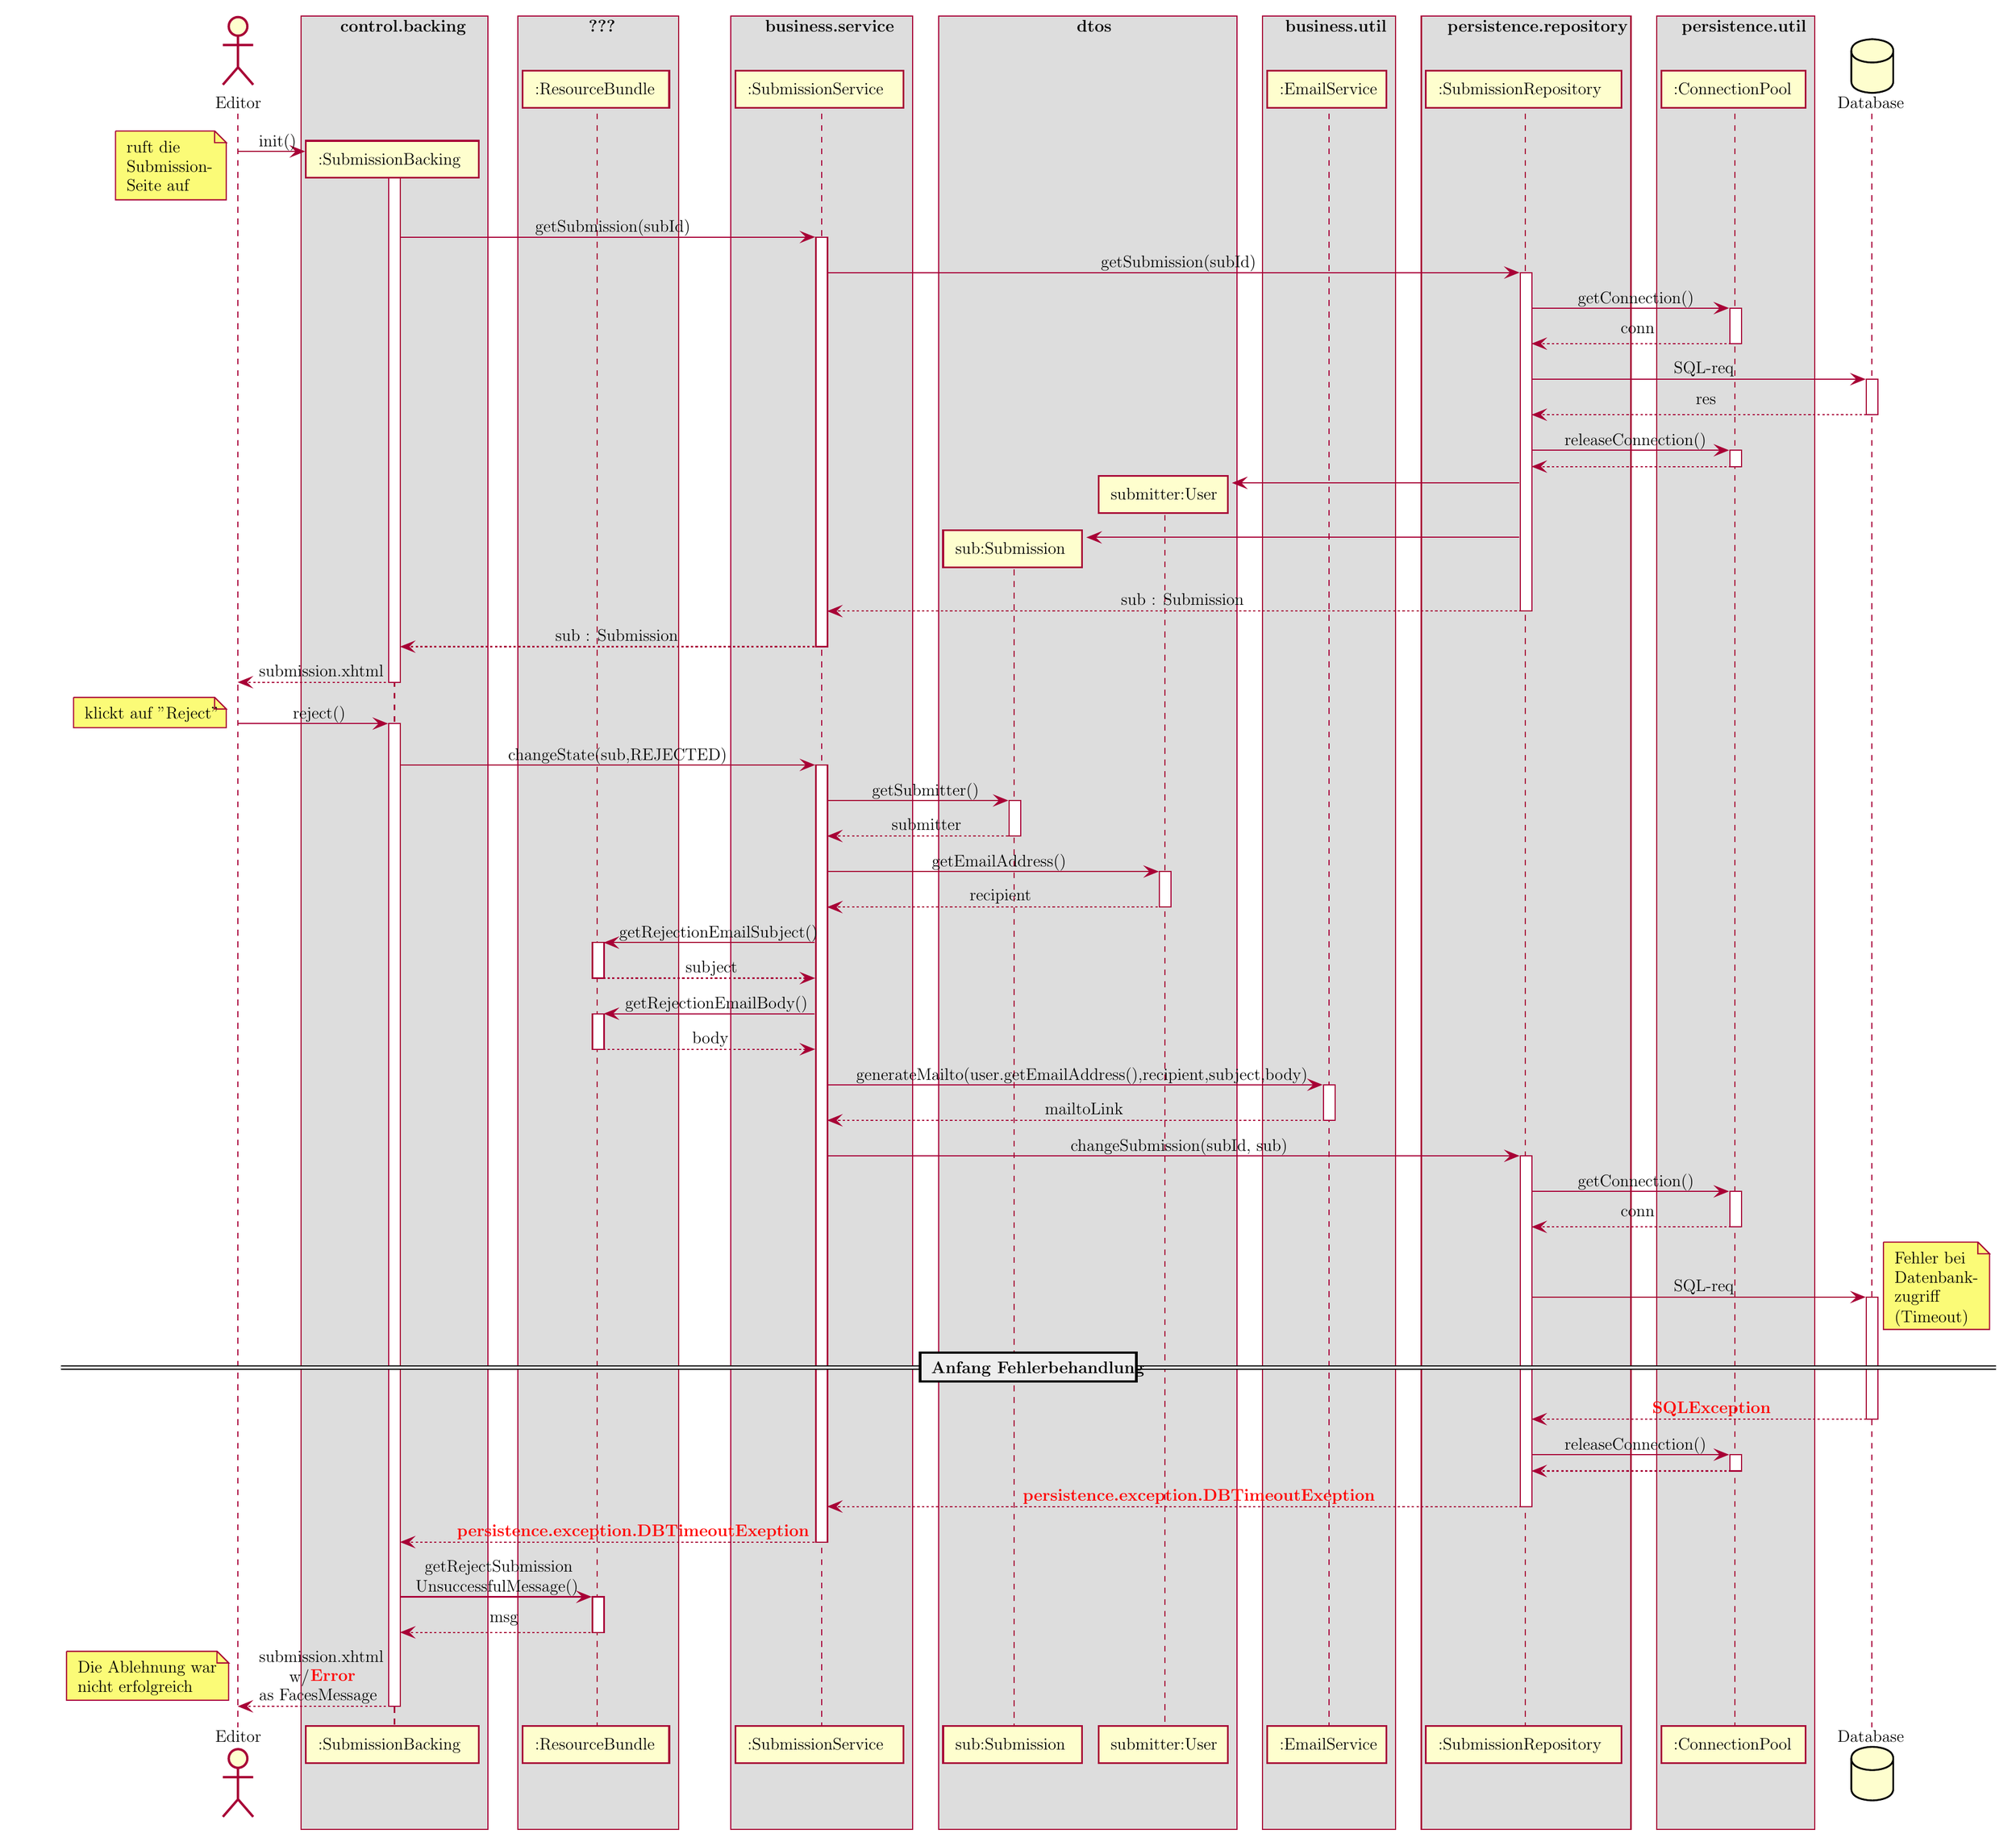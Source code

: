 % generated by Plantuml 1.202.11      
\definecolor{plantucolor0000}{RGB}{221,221,221}
\definecolor{plantucolor0001}{RGB}{168,0,54}
\definecolor{plantucolor0002}{RGB}{0,0,0}
\definecolor{plantucolor0003}{RGB}{255,255,255}
\definecolor{plantucolor0004}{RGB}{254,254,206}
\definecolor{plantucolor0005}{RGB}{251,251,119}
\definecolor{plantucolor0006}{RGB}{238,238,238}
\definecolor{plantucolor0007}{RGB}{255,0,0}
\scalebox{0.76}{
\begin{tikzpicture}[yscale=-1
,font=\Large
,pstyle0/.style={color=plantucolor0001,fill=plantucolor0000,line width=1.0pt}
,pstyle1/.style={color=plantucolor0001,fill=white,line width=1.0pt}
,pstyle2/.style={color=plantucolor0001,line width=1.0pt,dash pattern=on 5.0pt off 5.0pt}
,pstyle3/.style={color=plantucolor0001,fill=plantucolor0004,line width=2.0pt}
,pstyle4/.style={color=plantucolor0001,line width=2.0pt}
,pstyle5/.style={color=plantucolor0001,fill=plantucolor0004,line width=1.5pt}
,pstyle6/.style={color=black,fill=plantucolor0004,line width=1.5pt}
,pstyle7/.style={color=black,line width=1.5pt}
,pstyle8/.style={color=plantucolor0001,fill=plantucolor0001,line width=1.0pt}
,pstyle9/.style={color=plantucolor0001,line width=1.0pt}
,pstyle10/.style={color=plantucolor0001,fill=plantucolor0005,line width=1.0pt}
,pstyle11/.style={color=plantucolor0001,line width=1.0pt,dash pattern=on 2.0pt off 2.0pt}
,pstyle13/.style={color=black,line width=1.0pt}
]
\draw[pstyle0] (206.197pt,6pt) rectangle (366.381pt,1561.561pt);
\node at (236.317pt,6pt)[below right,color=black]{\textbf{control.backing}};
\draw[pstyle0] (392.125pt,6pt) rectangle (529.776pt,1561.561pt);
\node at (449.208pt,6pt)[below right,color=black]{\textbf{???}};
\draw[pstyle0] (574.416pt,6pt) rectangle (730.671pt,1561.561pt);
\node at (600.544pt,6pt)[below right,color=black]{\textbf{business.service}};
\draw[pstyle0] (752.671pt,6pt) rectangle (1008.701pt,1561.561pt);
\node at (867.85pt,6pt)[below right,color=black]{\textbf{dtos}};
\draw[pstyle0] (1030.701pt,6pt) rectangle (1144.743pt,1561.561pt);
\node at (1046.579pt,6pt)[below right,color=black]{\textbf{business.util}};
\draw[pstyle0] (1166.743pt,6pt) rectangle (1346.458pt,1561.561pt);
\node at (1185.696pt,6pt)[below right,color=black]{\textbf{persistence.repository}};
\draw[pstyle0] (1368.458pt,6pt) rectangle (1504.075pt,1561.561pt);
\node at (1386.49pt,6pt)[below right,color=black]{\textbf{persistence.util}};
\draw[pstyle1] (281.289pt,132.225pt) rectangle (291.289pt,577.459pt);
\draw[pstyle1] (281.289pt,612.938pt) rectangle (291.289pt,1455.814pt);
\draw[pstyle1] (455.951pt,800.809pt) rectangle (465.951pt,831.287pt);
\draw[pstyle1] (455.951pt,861.766pt) rectangle (465.951pt,892.244pt);
\draw[pstyle1] (455.951pt,1361.9pt) rectangle (465.951pt,1392.379pt);
\draw[pstyle1] (647.544pt,195.66pt) rectangle (657.544pt,546.981pt);
\draw[pstyle1] (647.544pt,648.416pt) rectangle (657.544pt,1314.943pt);
\draw[pstyle1] (813.266pt,678.894pt) rectangle (823.266pt,709.373pt);
\draw[pstyle1] (942.281pt,739.852pt) rectangle (952.281pt,770.33pt);
\draw[pstyle1] (1082.722pt,922.723pt) rectangle (1092.722pt,953.201pt);
\draw[pstyle1] (1251.6pt,226.139pt) rectangle (1261.6pt,516.502pt);
\draw[pstyle1] (1251.6pt,983.68pt) rectangle (1261.6pt,1284.465pt);
\draw[pstyle1] (1431.266pt,256.617pt) rectangle (1441.266pt,287.096pt);
\draw[pstyle1] (1431.266pt,378.531pt) rectangle (1441.266pt,392.531pt);
\draw[pstyle1] (1431.266pt,1014.158pt) rectangle (1441.266pt,1044.637pt);
\draw[pstyle1] (1431.266pt,1239.986pt) rectangle (1441.266pt,1253.986pt);
\draw[pstyle1] (1548.44pt,317.574pt) rectangle (1558.44pt,348.053pt);
\draw[pstyle1] (1548.44pt,1104.833pt) rectangle (1558.44pt,1209.508pt);
\draw[pstyle2] (152pt,89.746pt) -- (152pt,1473.814pt);
\draw[pstyle2] (286.197pt,146.464pt) -- (286.197pt,1473.814pt);
\draw[pstyle2] (460.125pt,89.746pt) -- (460.125pt,1473.814pt);
\draw[pstyle2] (652.416pt,89.746pt) -- (652.416pt,1473.814pt);
\draw[pstyle2] (817.671pt,480.65pt) -- (817.671pt,1473.814pt);
\draw[pstyle2] (946.862pt,433.904pt) -- (946.862pt,1473.814pt);
\draw[pstyle2] (1087.701pt,89.746pt) -- (1087.701pt,1473.814pt);
\draw[pstyle2] (1255.743pt,89.746pt) -- (1255.743pt,1473.814pt);
\draw[pstyle2] (1435.458pt,89.746pt) -- (1435.458pt,1473.814pt);
\draw[pstyle2] (1553.075pt,89.746pt) -- (1553.075pt,1473.814pt);
\node at (129pt,72pt)[below right,color=black]{Editor};
\draw[pstyle3] (152.047pt,15pt) ellipse (8pt and 8pt);
\draw[pstyle4] (152.047pt,23pt) -- (152.047pt,50pt)(139.047pt,31pt) -- (165.047pt,31pt)(152.047pt,50pt) -- (139.047pt,65pt)(152.047pt,50pt) -- (165.047pt,65pt);
\node at (129pt,1472.814pt)[below right,color=black]{Editor};
\draw[pstyle3] (152.047pt,1500.561pt) ellipse (8pt and 8pt);
\draw[pstyle4] (152.047pt,1508.561pt) -- (152.047pt,1535.561pt)(139.047pt,1516.561pt) -- (165.047pt,1516.561pt)(152.047pt,1535.561pt) -- (139.047pt,1550.561pt)(152.047pt,1535.561pt) -- (165.047pt,1550.561pt);
\draw[pstyle5] (210.197pt,1472.814pt) rectangle (358.381pt,1504.561pt);
\node at (217.197pt,1479.814pt)[below right,color=black]{:SubmissionBacking};
\draw[pstyle5] (396.125pt,53pt) rectangle (521.776pt,84.746pt);
\node at (403.125pt,60pt)[below right,color=black]{:ResourceBundle};
\draw[pstyle5] (396.125pt,1472.814pt) rectangle (521.776pt,1504.561pt);
\node at (403.125pt,1479.814pt)[below right,color=black]{:ResourceBundle};
\draw[pstyle5] (578.416pt,53pt) rectangle (722.671pt,84.746pt);
\node at (585.416pt,60pt)[below right,color=black]{:SubmissionService};
\draw[pstyle5] (578.416pt,1472.814pt) rectangle (722.671pt,1504.561pt);
\node at (585.416pt,1479.814pt)[below right,color=black]{:SubmissionService};
\draw[pstyle5] (756.671pt,1472.814pt) rectangle (875.862pt,1504.561pt);
\node at (763.671pt,1479.814pt)[below right,color=black]{sub:Submission};
\draw[pstyle5] (889.862pt,1472.814pt) rectangle (1000.701pt,1504.561pt);
\node at (896.862pt,1479.814pt)[below right,color=black]{submitter:User};
\draw[pstyle5] (1034.701pt,53pt) rectangle (1136.743pt,84.746pt);
\node at (1041.701pt,60pt)[below right,color=black]{:EmailService};
\draw[pstyle5] (1034.701pt,1472.814pt) rectangle (1136.743pt,1504.561pt);
\node at (1041.701pt,1479.814pt)[below right,color=black]{:EmailService};
\draw[pstyle5] (1170.743pt,53pt) rectangle (1338.458pt,84.746pt);
\node at (1177.743pt,60pt)[below right,color=black]{:SubmissionRepository};
\draw[pstyle5] (1170.743pt,1472.814pt) rectangle (1338.458pt,1504.561pt);
\node at (1177.743pt,1479.814pt)[below right,color=black]{:SubmissionRepository};
\draw[pstyle5] (1372.458pt,53pt) rectangle (1496.075pt,84.746pt);
\node at (1379.458pt,60pt)[below right,color=black]{:ConnectionPool};
\draw[pstyle5] (1372.458pt,1472.814pt) rectangle (1496.075pt,1504.561pt);
\node at (1379.458pt,1479.814pt)[below right,color=black]{:ConnectionPool};
\node at (1520.075pt,72pt)[below right,color=black]{Database};
\draw[pstyle6] (1535.44pt,36pt) ..controls (1535.44pt,26pt) and (1553.44pt,26pt) .. (1553.44pt,26pt) ..controls (1553.44pt,26pt) and (1571.44pt,26pt) .. (1571.44pt,36pt) -- (1571.44pt,62pt) ..controls (1571.44pt,72pt) and (1553.44pt,72pt) .. (1553.44pt,72pt) ..controls (1553.44pt,72pt) and (1535.44pt,72pt) .. (1535.44pt,62pt) -- (1535.44pt,36pt);
\draw[pstyle7] (1535.44pt,36pt) ..controls (1535.44pt,46pt) and (1553.44pt,46pt) .. (1553.44pt,46pt) ..controls (1553.44pt,46pt) and (1571.44pt,46pt) .. (1571.44pt,36pt);
\node at (1520.075pt,1472.814pt)[below right,color=black]{Database};
\draw[pstyle6] (1535.44pt,1500.561pt) ..controls (1535.44pt,1490.561pt) and (1553.44pt,1490.561pt) .. (1553.44pt,1490.561pt) ..controls (1553.44pt,1490.561pt) and (1571.44pt,1490.561pt) .. (1571.44pt,1500.561pt) -- (1571.44pt,1526.561pt) ..controls (1571.44pt,1536.561pt) and (1553.44pt,1536.561pt) .. (1553.44pt,1536.561pt) ..controls (1553.44pt,1536.561pt) and (1535.44pt,1536.561pt) .. (1535.44pt,1526.561pt) -- (1535.44pt,1500.561pt);
\draw[pstyle7] (1535.44pt,1500.561pt) ..controls (1535.44pt,1510.561pt) and (1553.44pt,1510.561pt) .. (1553.44pt,1510.561pt) ..controls (1553.44pt,1510.561pt) and (1571.44pt,1510.561pt) .. (1571.44pt,1500.561pt);
\draw[pstyle1] (281.289pt,132.225pt) rectangle (291.289pt,577.459pt);
\draw[pstyle1] (281.289pt,612.938pt) rectangle (291.289pt,1455.814pt);
\draw[pstyle1] (455.951pt,800.809pt) rectangle (465.951pt,831.287pt);
\draw[pstyle1] (455.951pt,861.766pt) rectangle (465.951pt,892.244pt);
\draw[pstyle1] (455.951pt,1361.9pt) rectangle (465.951pt,1392.379pt);
\draw[pstyle1] (647.544pt,195.66pt) rectangle (657.544pt,546.981pt);
\draw[pstyle1] (647.544pt,648.416pt) rectangle (657.544pt,1314.943pt);
\draw[pstyle1] (813.266pt,678.894pt) rectangle (823.266pt,709.373pt);
\draw[pstyle1] (942.281pt,739.852pt) rectangle (952.281pt,770.33pt);
\draw[pstyle1] (1082.722pt,922.723pt) rectangle (1092.722pt,953.201pt);
\draw[pstyle1] (1251.6pt,226.139pt) rectangle (1261.6pt,516.502pt);
\draw[pstyle1] (1251.6pt,983.68pt) rectangle (1261.6pt,1284.465pt);
\draw[pstyle1] (1431.266pt,256.617pt) rectangle (1441.266pt,287.096pt);
\draw[pstyle1] (1431.266pt,378.531pt) rectangle (1441.266pt,392.531pt);
\draw[pstyle1] (1431.266pt,1014.158pt) rectangle (1441.266pt,1044.637pt);
\draw[pstyle1] (1431.266pt,1239.986pt) rectangle (1441.266pt,1253.986pt);
\draw[pstyle1] (1548.44pt,317.574pt) rectangle (1558.44pt,348.053pt);
\draw[pstyle1] (1548.44pt,1104.833pt) rectangle (1558.44pt,1209.508pt);
\draw[pstyle8] (198.197pt,118.225pt) -- (208.197pt,122.225pt) -- (198.197pt,126.225pt) -- (202.197pt,122.225pt) -- cycle;
\draw[pstyle9] (152.047pt,122.225pt) -- (204.197pt,122.225pt);
\node at (166.362pt,103.746pt)[below right,color=black]{init()};
\draw[pstyle5] (210.197pt,113.091pt) rectangle (358.381pt,144.837pt);
\node at (217.197pt,120.091pt)[below right,color=black]{:SubmissionBacking};
\draw[pstyle10] (47pt,104.746pt) -- (47pt,163.746pt) -- (142pt,163.746pt) -- (142pt,114.746pt) -- (132pt,104.746pt) -- (47pt,104.746pt);
\draw[pstyle10] (132pt,104.746pt) -- (132pt,114.746pt) -- (142pt,114.746pt) -- (132pt,104.746pt);
\node at (53pt,109.746pt)[below right,color=black]{ruft die};
\node at (53pt,126.225pt)[below right,color=black]{Submission-};
\node at (53pt,142.703pt)[below right,color=black]{Seite auf};
\draw[pstyle8] (635.544pt,191.66pt) -- (645.544pt,195.66pt) -- (635.544pt,199.66pt) -- (639.544pt,195.66pt) -- cycle;
\draw[pstyle9] (291.289pt,195.66pt) -- (641.544pt,195.66pt);
\node at (403.362pt,177.182pt)[below right,color=black]{getSubmission(subId)};
\draw[pstyle8] (1239.6pt,222.139pt) -- (1249.6pt,226.139pt) -- (1239.6pt,230.139pt) -- (1243.6pt,226.139pt) -- cycle;
\draw[pstyle9] (657.544pt,226.139pt) -- (1245.6pt,226.139pt);
\node at (888.518pt,207.66pt)[below right,color=black]{getSubmission(subId)};
\draw[pstyle8] (1419.266pt,252.617pt) -- (1429.266pt,256.617pt) -- (1419.266pt,260.617pt) -- (1423.266pt,256.617pt) -- cycle;
\draw[pstyle9] (1261.6pt,256.617pt) -- (1425.266pt,256.617pt);
\node at (1297.452pt,238.139pt)[below right,color=black]{getConnection()};
\draw[pstyle8] (1272.6pt,283.096pt) -- (1262.6pt,287.096pt) -- (1272.6pt,291.096pt) -- (1268.6pt,287.096pt) -- cycle;
\draw[pstyle11] (1266.6pt,287.096pt) -- (1435.266pt,287.096pt);
\node at (1334.215pt,268.617pt)[below right,color=black]{conn};
\draw[pstyle8] (1536.44pt,313.574pt) -- (1546.44pt,317.574pt) -- (1536.44pt,321.574pt) -- (1540.44pt,317.574pt) -- cycle;
\draw[pstyle9] (1261.6pt,317.574pt) -- (1542.44pt,317.574pt);
\node at (1379.711pt,299.096pt)[below right,color=black]{SQL-req};
\draw[pstyle8] (1272.6pt,344.053pt) -- (1262.6pt,348.053pt) -- (1272.6pt,352.053pt) -- (1268.6pt,348.053pt) -- cycle;
\draw[pstyle11] (1266.6pt,348.053pt) -- (1552.44pt,348.053pt);
\node at (1398.67pt,329.574pt)[below right,color=black]{res};
\draw[pstyle8] (1419.266pt,374.531pt) -- (1429.266pt,378.531pt) -- (1419.266pt,382.531pt) -- (1423.266pt,378.531pt) -- cycle;
\draw[pstyle9] (1261.6pt,378.531pt) -- (1425.266pt,378.531pt);
\node at (1286.046pt,360.053pt)[below right,color=black]{releaseConnection()};
\draw[pstyle8] (1272.6pt,388.531pt) -- (1262.6pt,392.531pt) -- (1272.6pt,396.531pt) -- (1268.6pt,392.531pt) -- cycle;
\draw[pstyle11] (1266.6pt,392.531pt) -- (1435.266pt,392.531pt);
\draw[pstyle8] (1015.701pt,402.531pt) -- (1005.701pt,406.531pt) -- (1015.701pt,410.531pt) -- (1011.701pt,406.531pt) -- cycle;
\draw[pstyle9] (1009.701pt,406.531pt) -- (1250.6pt,406.531pt);
\draw[pstyle5] (889.862pt,400.531pt) rectangle (1000.701pt,432.277pt);
\node at (896.862pt,407.531pt)[below right,color=black]{submitter:User};
\draw[pstyle8] (890.862pt,449.277pt) -- (880.862pt,453.277pt) -- (890.862pt,457.277pt) -- (886.862pt,453.277pt) -- cycle;
\draw[pstyle9] (884.862pt,453.277pt) -- (1250.6pt,453.277pt);
\draw[pstyle5] (756.671pt,447.277pt) rectangle (875.862pt,479.023pt);
\node at (763.671pt,454.277pt)[below right,color=black]{sub:Submission};
\draw[pstyle8] (668.544pt,512.502pt) -- (658.544pt,516.502pt) -- (668.544pt,520.502pt) -- (664.544pt,516.502pt) -- cycle;
\draw[pstyle11] (662.544pt,516.502pt) -- (1255.6pt,516.502pt);
\node at (905.769pt,498.023pt)[below right,color=black]{sub : Submission};
\draw[pstyle8] (302.289pt,542.981pt) -- (292.289pt,546.981pt) -- (302.289pt,550.981pt) -- (298.289pt,546.981pt) -- cycle;
\draw[pstyle11] (296.289pt,546.981pt) -- (651.544pt,546.981pt);
\node at (420.613pt,528.502pt)[below right,color=black]{sub : Submission};
\draw[pstyle8] (163.047pt,573.459pt) -- (153.047pt,577.459pt) -- (163.047pt,581.459pt) -- (159.047pt,577.459pt) -- cycle;
\draw[pstyle11] (157.047pt,577.459pt) -- (285.289pt,577.459pt);
\node at (166.577pt,558.981pt)[below right,color=black]{submission.xhtml};
\draw[pstyle8] (269.289pt,608.938pt) -- (279.289pt,612.938pt) -- (269.289pt,616.938pt) -- (273.289pt,612.938pt) -- cycle;
\draw[pstyle9] (152.047pt,612.938pt) -- (275.289pt,612.938pt);
\node at (195.603pt,594.459pt)[below right,color=black]{reject()};
\draw[pstyle10] (11pt,590.459pt) -- (11pt,616.459pt) -- (142pt,616.459pt) -- (142pt,600.459pt) -- (132pt,590.459pt) -- (11pt,590.459pt);
\draw[pstyle10] (132pt,590.459pt) -- (132pt,600.459pt) -- (142pt,600.459pt) -- (132pt,590.459pt);
\node at (17pt,595.459pt)[below right,color=black]{klickt auf "Reject"};
\draw[pstyle8] (635.544pt,644.416pt) -- (645.544pt,648.416pt) -- (635.544pt,652.416pt) -- (639.544pt,648.416pt) -- cycle;
\draw[pstyle9] (291.289pt,648.416pt) -- (641.544pt,648.416pt);
\node at (380.15pt,629.938pt)[below right,color=black]{changeState(sub,REJECTED)};
\draw[pstyle8] (801.266pt,674.894pt) -- (811.266pt,678.894pt) -- (801.266pt,682.894pt) -- (805.266pt,678.894pt) -- cycle;
\draw[pstyle9] (657.544pt,678.894pt) -- (807.266pt,678.894pt);
\node at (692.2pt,660.416pt)[below right,color=black]{getSubmitter()};
\draw[pstyle8] (668.544pt,705.373pt) -- (658.544pt,709.373pt) -- (668.544pt,713.373pt) -- (664.544pt,709.373pt) -- cycle;
\draw[pstyle11] (662.544pt,709.373pt) -- (817.266pt,709.373pt);
\node at (709.025pt,690.894pt)[below right,color=black]{submitter};
\draw[pstyle8] (930.281pt,735.852pt) -- (940.281pt,739.852pt) -- (930.281pt,743.852pt) -- (934.281pt,739.852pt) -- cycle;
\draw[pstyle9] (657.544pt,739.852pt) -- (936.281pt,739.852pt);
\node at (743.543pt,721.373pt)[below right,color=black]{getEmailAddress()};
\draw[pstyle8] (668.544pt,766.33pt) -- (658.544pt,770.33pt) -- (668.544pt,774.33pt) -- (664.544pt,770.33pt) -- cycle;
\draw[pstyle11] (662.544pt,770.33pt) -- (946.281pt,770.33pt);
\node at (775.856pt,751.852pt)[below right,color=black]{recipient};
\draw[pstyle8] (476.951pt,796.809pt) -- (466.951pt,800.809pt) -- (476.951pt,804.809pt) -- (472.951pt,800.809pt) -- cycle;
\draw[pstyle9] (470.951pt,800.809pt) -- (646.544pt,800.809pt);
\node at (475.451pt,782.33pt)[below right,color=black]{getRejectionEmailSubject()};
\draw[pstyle8] (635.544pt,827.287pt) -- (645.544pt,831.287pt) -- (635.544pt,835.287pt) -- (639.544pt,831.287pt) -- cycle;
\draw[pstyle11] (460.951pt,831.287pt) -- (641.544pt,831.287pt);
\node at (532.386pt,812.809pt)[below right,color=black]{subject};
\draw[pstyle8] (476.951pt,857.766pt) -- (466.951pt,861.766pt) -- (476.951pt,865.766pt) -- (472.951pt,861.766pt) -- cycle;
\draw[pstyle9] (470.951pt,861.766pt) -- (646.544pt,861.766pt);
\node at (480.547pt,843.287pt)[below right,color=black]{getRejectionEmailBody()};
\draw[pstyle8] (635.544pt,888.244pt) -- (645.544pt,892.244pt) -- (635.544pt,896.244pt) -- (639.544pt,892.244pt) -- cycle;
\draw[pstyle11] (460.951pt,892.244pt) -- (641.544pt,892.244pt);
\node at (538.09pt,873.766pt)[below right,color=black]{body};
\draw[pstyle8] (1070.722pt,918.723pt) -- (1080.722pt,922.723pt) -- (1070.722pt,926.723pt) -- (1074.722pt,922.723pt) -- cycle;
\draw[pstyle9] (657.544pt,922.723pt) -- (1076.722pt,922.723pt);
\node at (678.652pt,904.244pt)[below right,color=black]{generateMailto(user.getEmailAddress(),recipient,subject,body)};
\draw[pstyle8] (668.544pt,949.201pt) -- (658.544pt,953.201pt) -- (668.544pt,957.201pt) -- (664.544pt,953.201pt) -- cycle;
\draw[pstyle11] (662.544pt,953.201pt) -- (1086.722pt,953.201pt);
\node at (840.396pt,934.723pt)[below right,color=black]{mailtoLink};
\draw[pstyle8] (1239.6pt,979.68pt) -- (1249.6pt,983.68pt) -- (1239.6pt,987.68pt) -- (1243.6pt,983.68pt) -- cycle;
\draw[pstyle9] (657.544pt,983.68pt) -- (1245.6pt,983.68pt);
\node at (862.562pt,965.201pt)[below right,color=black]{changeSubmission(subId, sub)};
\draw[pstyle8] (1419.266pt,1010.158pt) -- (1429.266pt,1014.158pt) -- (1419.266pt,1018.158pt) -- (1423.266pt,1014.158pt) -- cycle;
\draw[pstyle9] (1261.6pt,1014.158pt) -- (1425.266pt,1014.158pt);
\node at (1297.452pt,995.68pt)[below right,color=black]{getConnection()};
\draw[pstyle8] (1272.6pt,1040.637pt) -- (1262.6pt,1044.637pt) -- (1272.6pt,1048.637pt) -- (1268.6pt,1044.637pt) -- cycle;
\draw[pstyle11] (1266.6pt,1044.637pt) -- (1435.266pt,1044.637pt);
\node at (1334.215pt,1026.158pt)[below right,color=black]{conn};
\draw[pstyle8] (1536.44pt,1100.833pt) -- (1546.44pt,1104.833pt) -- (1536.44pt,1108.833pt) -- (1540.44pt,1104.833pt) -- cycle;
\draw[pstyle9] (1261.6pt,1104.833pt) -- (1542.44pt,1104.833pt);
\node at (1379.711pt,1086.354pt)[below right,color=black]{SQL-req};
\draw[pstyle10] (1563pt,1057.637pt) -- (1563pt,1132.637pt) -- (1654pt,1132.637pt) -- (1654pt,1067.637pt) -- (1644pt,1057.637pt) -- (1563pt,1057.637pt);
\draw[pstyle10] (1644pt,1057.637pt) -- (1644pt,1067.637pt) -- (1654pt,1067.637pt) -- (1644pt,1057.637pt);
\node at (1569pt,1062.637pt)[below right,color=black]{Fehler bei};
\node at (1569pt,1079.115pt)[below right,color=black]{Datenbank-};
\node at (1569pt,1095.594pt)[below right,color=black]{zugriff};
\node at (1569pt,1112.072pt)[below right,color=black]{(Timeout)};
\draw[color=plantucolor0006,fill=plantucolor0006,line width=1.0pt] (0pt,1163.79pt) rectangle (1659.356pt,1166.79pt);
\draw[pstyle13] (0pt,1163.79pt) -- (1659.356pt,1163.79pt);
\draw[pstyle13] (0pt,1166.79pt) -- (1659.356pt,1166.79pt);
\draw[color=black,fill=plantucolor0006,line width=2.0pt] (736.947pt,1152.551pt) rectangle (922.409pt,1177.029pt);
\node at (742.947pt,1156.551pt)[below right,color=black]{\textbf{Anfang Fehlerbehandlung }};
\draw[pstyle8] (1272.6pt,1205.508pt) -- (1262.6pt,1209.508pt) -- (1272.6pt,1213.508pt) -- (1268.6pt,1209.508pt) -- cycle;
\draw[pstyle11] (1266.6pt,1209.508pt) -- (1552.44pt,1209.508pt);
\node at (1361.284pt,1191.029pt)[below right,color=plantucolor0007]{\textbf{SQLException}};
\draw[pstyle8] (1419.266pt,1235.986pt) -- (1429.266pt,1239.986pt) -- (1419.266pt,1243.986pt) -- (1423.266pt,1239.986pt) -- cycle;
\draw[pstyle9] (1261.6pt,1239.986pt) -- (1425.266pt,1239.986pt);
\node at (1286.046pt,1221.508pt)[below right,color=black]{releaseConnection()};
\draw[pstyle8] (1272.6pt,1249.986pt) -- (1262.6pt,1253.986pt) -- (1272.6pt,1257.986pt) -- (1268.6pt,1253.986pt) -- cycle;
\draw[pstyle11] (1266.6pt,1253.986pt) -- (1435.266pt,1253.986pt);
\draw[pstyle8] (668.544pt,1280.465pt) -- (658.544pt,1284.465pt) -- (668.544pt,1288.465pt) -- (664.544pt,1284.465pt) -- cycle;
\draw[pstyle11] (662.544pt,1284.465pt) -- (1255.6pt,1284.465pt);
\node at (821.506pt,1265.986pt)[below right,color=plantucolor0007]{\textbf{persistence.exception.DBTimeoutExeption}};
\draw[pstyle8] (302.289pt,1310.943pt) -- (292.289pt,1314.943pt) -- (302.289pt,1318.943pt) -- (298.289pt,1314.943pt) -- cycle;
\draw[pstyle11] (296.289pt,1314.943pt) -- (651.544pt,1314.943pt);
\node at (336.351pt,1296.465pt)[below right,color=plantucolor0007]{\textbf{persistence.exception.DBTimeoutExeption}};
\draw[pstyle8] (443.951pt,1357.9pt) -- (453.951pt,1361.9pt) -- (443.951pt,1365.9pt) -- (447.951pt,1361.9pt) -- cycle;
\draw[pstyle9] (291.289pt,1361.9pt) -- (449.951pt,1361.9pt);
\node at (308.606pt,1326.943pt)[below right,color=black]{getRejectSubmission\\};
\node at (300.789pt,1343.422pt)[below right,color=black]{UnsuccessfulMessage()};
\draw[pstyle8] (302.289pt,1388.379pt) -- (292.289pt,1392.379pt) -- (302.289pt,1396.379pt) -- (298.289pt,1392.379pt) -- cycle;
\draw[pstyle11] (296.289pt,1392.379pt) -- (459.951pt,1392.379pt);
\node at (364.284pt,1373.9pt)[below right,color=black]{msg};
\draw[pstyle8] (163.047pt,1451.814pt) -- (153.047pt,1455.814pt) -- (163.047pt,1459.814pt) -- (159.047pt,1455.814pt) -- cycle;
\draw[pstyle11] (157.047pt,1455.814pt) -- (285.289pt,1455.814pt);
\node at (166.577pt,1404.379pt)[below right,color=black]{submission.xhtml};
\node at (192.436pt,1420.857pt)[below right,color=black]{w/ };
\node at (210.636pt,1420.857pt)[below right,color=plantucolor0007]{\textbf{Error}};
\node at (166.547pt,1437.336pt)[below right,color=black]{as FacesMessage};
\draw[pstyle10] (5pt,1408.618pt) -- (5pt,1450.618pt) -- (144pt,1450.618pt) -- (144pt,1418.618pt) -- (134pt,1408.618pt) -- (5pt,1408.618pt);
\draw[pstyle10] (134pt,1408.618pt) -- (134pt,1418.618pt) -- (144pt,1418.618pt) -- (134pt,1408.618pt);
\node at (11pt,1413.618pt)[below right,color=black]{Die Ablehnung war};
\node at (11pt,1430.097pt)[below right,color=black]{nicht erfolgreich};
\end{tikzpicture}
}
